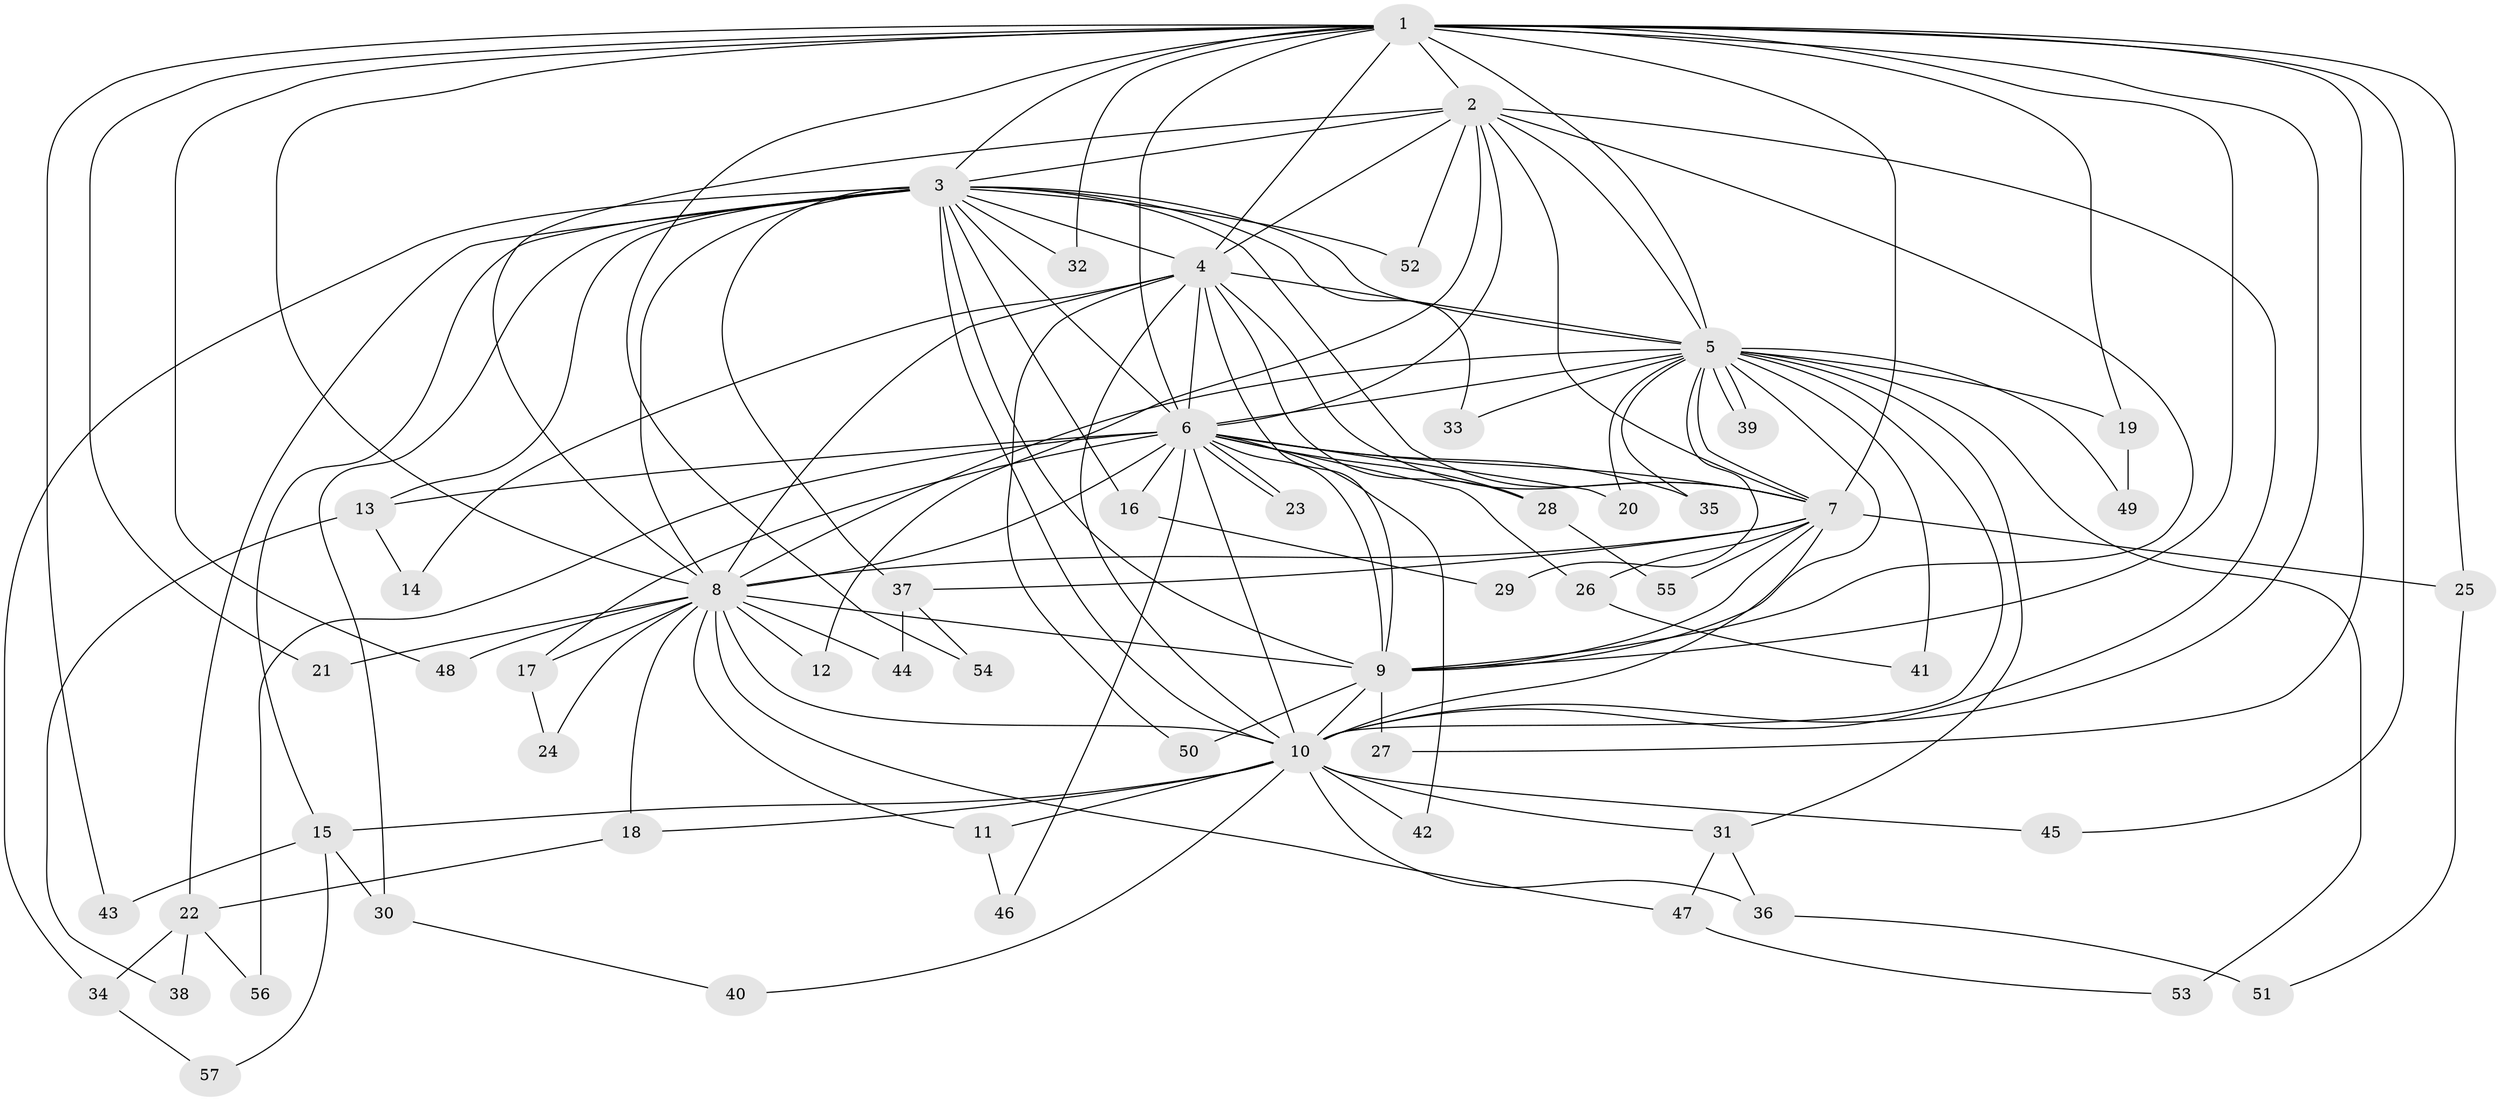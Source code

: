 // Generated by graph-tools (version 1.1) at 2025/25/03/09/25 03:25:42]
// undirected, 57 vertices, 139 edges
graph export_dot {
graph [start="1"]
  node [color=gray90,style=filled];
  1;
  2;
  3;
  4;
  5;
  6;
  7;
  8;
  9;
  10;
  11;
  12;
  13;
  14;
  15;
  16;
  17;
  18;
  19;
  20;
  21;
  22;
  23;
  24;
  25;
  26;
  27;
  28;
  29;
  30;
  31;
  32;
  33;
  34;
  35;
  36;
  37;
  38;
  39;
  40;
  41;
  42;
  43;
  44;
  45;
  46;
  47;
  48;
  49;
  50;
  51;
  52;
  53;
  54;
  55;
  56;
  57;
  1 -- 2;
  1 -- 3;
  1 -- 4;
  1 -- 5;
  1 -- 6;
  1 -- 7;
  1 -- 8;
  1 -- 9;
  1 -- 10;
  1 -- 19;
  1 -- 21;
  1 -- 25;
  1 -- 27;
  1 -- 32;
  1 -- 43;
  1 -- 45;
  1 -- 48;
  1 -- 54;
  2 -- 3;
  2 -- 4;
  2 -- 5;
  2 -- 6;
  2 -- 7;
  2 -- 8;
  2 -- 9;
  2 -- 10;
  2 -- 12;
  2 -- 52;
  3 -- 4;
  3 -- 5;
  3 -- 6;
  3 -- 7;
  3 -- 8;
  3 -- 9;
  3 -- 10;
  3 -- 13;
  3 -- 15;
  3 -- 16;
  3 -- 22;
  3 -- 30;
  3 -- 32;
  3 -- 33;
  3 -- 34;
  3 -- 37;
  3 -- 52;
  4 -- 5;
  4 -- 6;
  4 -- 7;
  4 -- 8;
  4 -- 9;
  4 -- 10;
  4 -- 14;
  4 -- 28;
  4 -- 50;
  5 -- 6;
  5 -- 7;
  5 -- 8;
  5 -- 9;
  5 -- 10;
  5 -- 19;
  5 -- 20;
  5 -- 29;
  5 -- 31;
  5 -- 33;
  5 -- 35;
  5 -- 39;
  5 -- 39;
  5 -- 41;
  5 -- 49;
  5 -- 53;
  6 -- 7;
  6 -- 8;
  6 -- 9;
  6 -- 10;
  6 -- 13;
  6 -- 16;
  6 -- 17;
  6 -- 20;
  6 -- 23;
  6 -- 23;
  6 -- 26;
  6 -- 28;
  6 -- 35;
  6 -- 42;
  6 -- 46;
  6 -- 56;
  7 -- 8;
  7 -- 9;
  7 -- 10;
  7 -- 25;
  7 -- 26;
  7 -- 37;
  7 -- 55;
  8 -- 9;
  8 -- 10;
  8 -- 11;
  8 -- 12;
  8 -- 17;
  8 -- 18;
  8 -- 21;
  8 -- 24;
  8 -- 44;
  8 -- 47;
  8 -- 48;
  9 -- 10;
  9 -- 27;
  9 -- 50;
  10 -- 11;
  10 -- 15;
  10 -- 18;
  10 -- 31;
  10 -- 36;
  10 -- 40;
  10 -- 42;
  10 -- 45;
  11 -- 46;
  13 -- 14;
  13 -- 38;
  15 -- 30;
  15 -- 43;
  15 -- 57;
  16 -- 29;
  17 -- 24;
  18 -- 22;
  19 -- 49;
  22 -- 34;
  22 -- 38;
  22 -- 56;
  25 -- 51;
  26 -- 41;
  28 -- 55;
  30 -- 40;
  31 -- 36;
  31 -- 47;
  34 -- 57;
  36 -- 51;
  37 -- 44;
  37 -- 54;
  47 -- 53;
}
